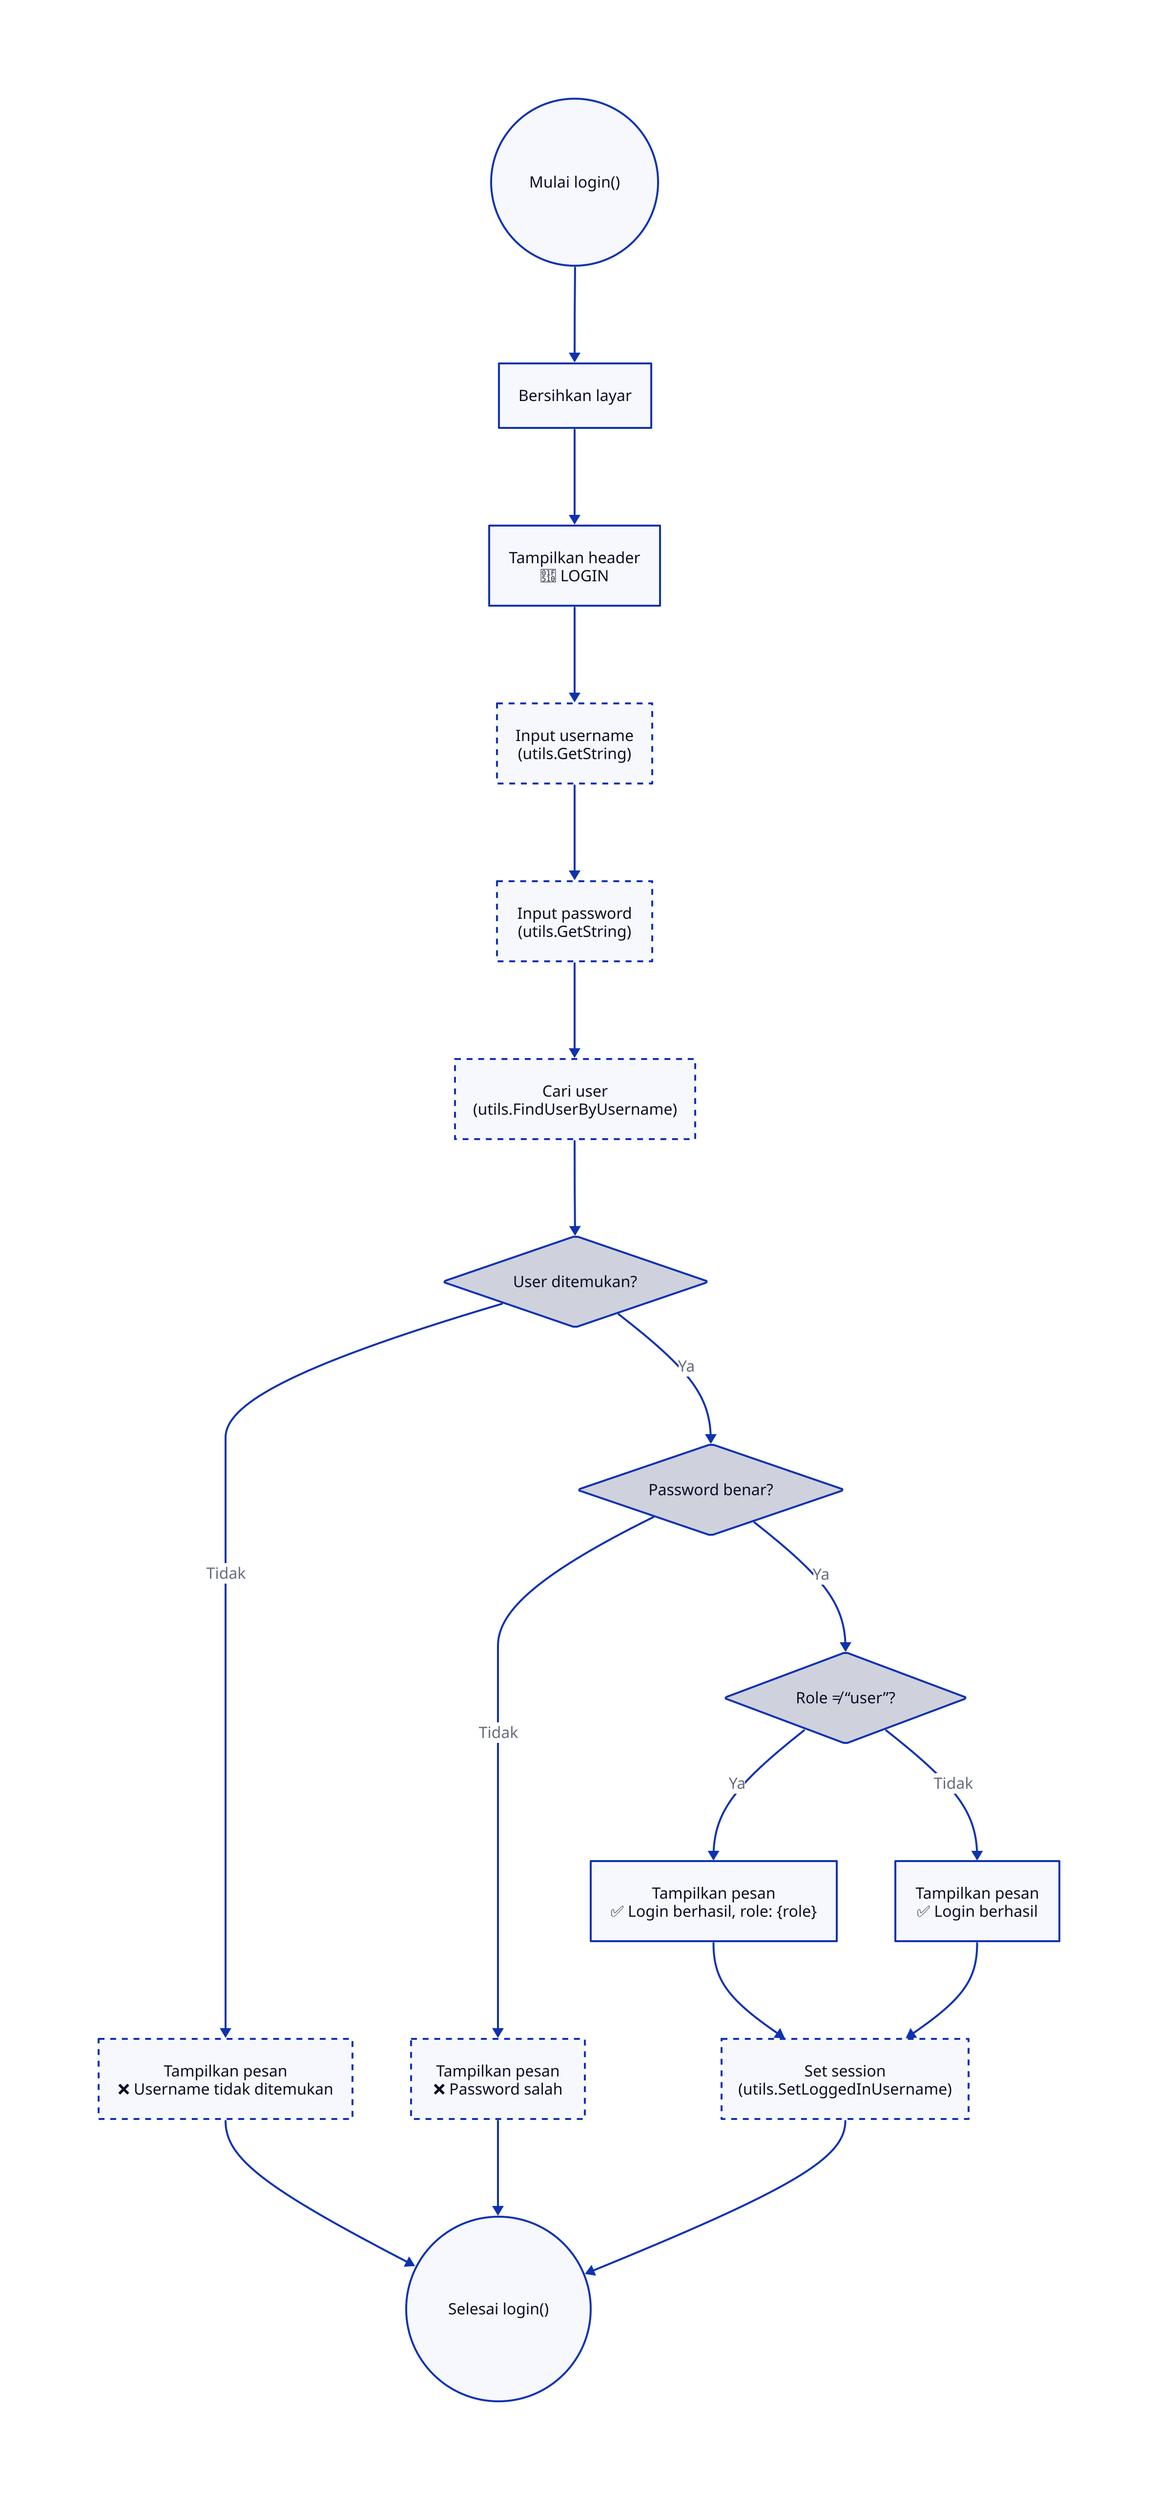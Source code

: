 start: {
  shape: circle
  label: "Mulai login()"
}

clear_screen: {
  shape: rectangle
  label: "Bersihkan layar"
}

print_header: {
  shape: rectangle
  label: "Tampilkan header\n🔐 LOGIN"
}

get_username: {
  shape: rectangle
  label: "Input username\n(utils.GetString)"
  style: {
    stroke-dash: 3
  }
}

get_password: {
  shape: rectangle
  label: "Input password\n(utils.GetString)"
  style: {
    stroke-dash: 3
  }
}

find_user: {
  shape: rectangle
  label: "Cari user\n(utils.FindUserByUsername)"
  style: {
    stroke-dash: 3
  }
}

decide_user_found: {
  shape: diamond
  label: "User ditemukan?"
}

show_not_found: {
  shape: rectangle
  label: "Tampilkan pesan\n❌ Username tidak ditemukan"
  style: {
    stroke-dash: 3
  }
}

decide_password_correct: {
  shape: diamond
  label: "Password benar?"
}

show_wrong_password: {
  shape: rectangle
  label: "Tampilkan pesan\n❌ Password salah"
  style: {
    stroke-dash: 3
  }
}

decide_role_admin: {
  shape: diamond
  label: "Role ≠ “user”?"
}

print_welcome_role: {
  shape: rectangle
  label: "Tampilkan pesan\n✅ Login berhasil, role: {role}"
}

print_welcome_user: {
  shape: rectangle
  label: "Tampilkan pesan\n✅ Login berhasil"
}

set_session: {
  shape: rectangle
  label: "Set session\n(utils.SetLoggedInUsername)"
  style: {
    stroke-dash: 3
  }
}

end: {
  shape: circle
  label: "Selesai login()"
}

start -> clear_screen
clear_screen -> print_header
print_header -> get_username
get_username -> get_password
get_password -> find_user

find_user -> decide_user_found
decide_user_found -> show_not_found: "Tidak"
show_not_found -> end
decide_user_found -> decide_password_correct: "Ya"

decide_password_correct -> show_wrong_password: "Tidak"
show_wrong_password -> end
decide_password_correct -> decide_role_admin: "Ya"

decide_role_admin -> print_welcome_role: "Ya"
decide_role_admin -> print_welcome_user: "Tidak"

print_welcome_role -> set_session
print_welcome_user -> set_session

set_session -> end
